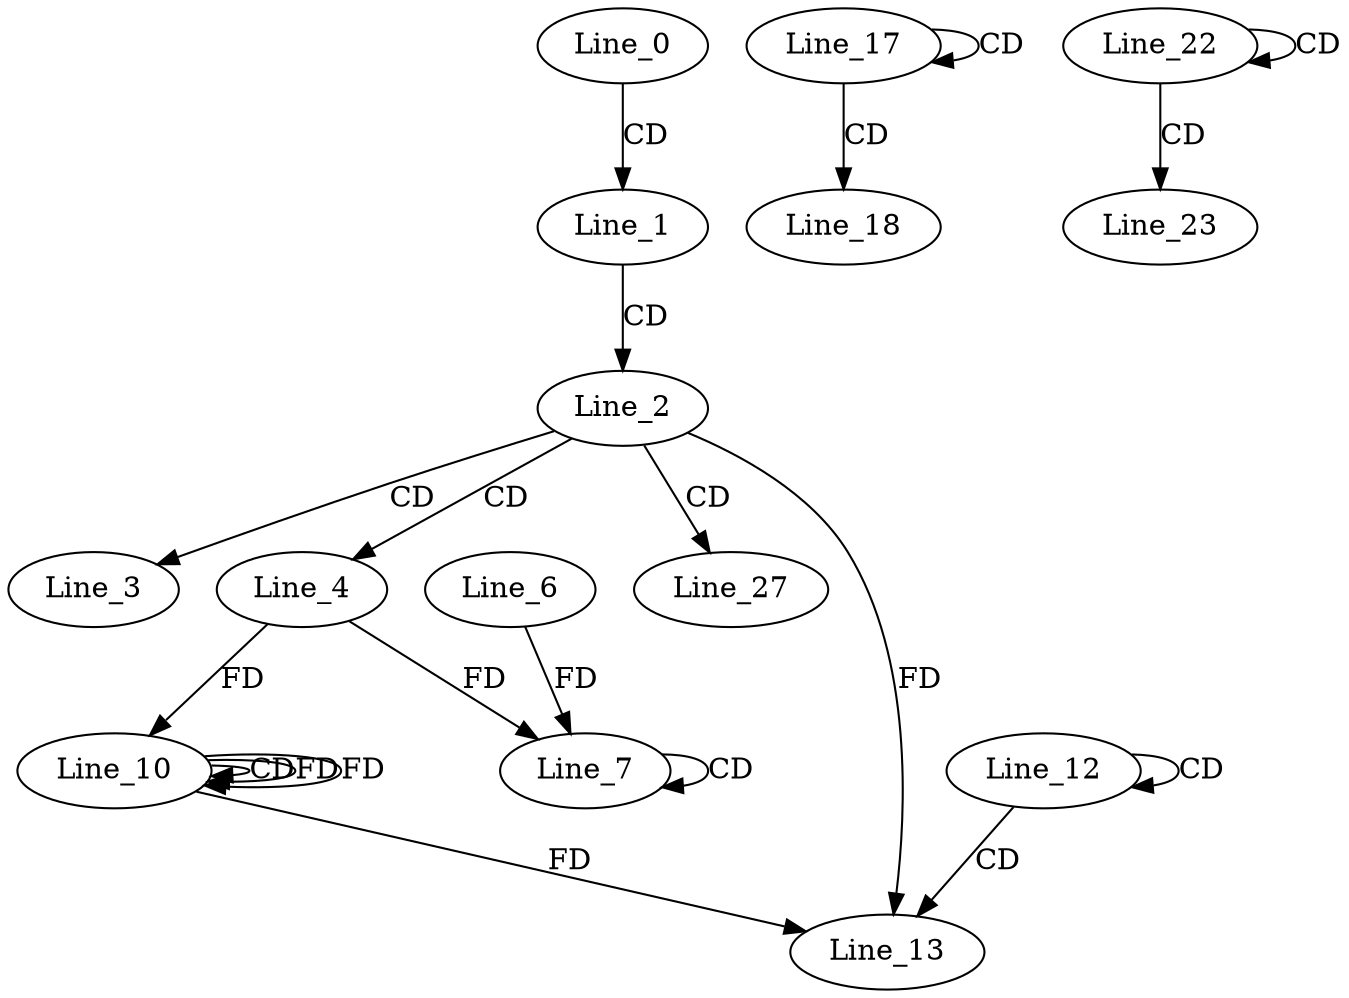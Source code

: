 digraph G {
  Line_0;
  Line_1;
  Line_2;
  Line_3;
  Line_3;
  Line_4;
  Line_7;
  Line_7;
  Line_7;
  Line_6;
  Line_10;
  Line_10;
  Line_10;
  Line_12;
  Line_12;
  Line_13;
  Line_13;
  Line_17;
  Line_17;
  Line_18;
  Line_22;
  Line_22;
  Line_23;
  Line_27;
  Line_0 -> Line_1 [ label="CD" ];
  Line_1 -> Line_2 [ label="CD" ];
  Line_2 -> Line_3 [ label="CD" ];
  Line_2 -> Line_4 [ label="CD" ];
  Line_4 -> Line_7 [ label="FD" ];
  Line_7 -> Line_7 [ label="CD" ];
  Line_6 -> Line_7 [ label="FD" ];
  Line_4 -> Line_10 [ label="FD" ];
  Line_10 -> Line_10 [ label="CD" ];
  Line_10 -> Line_10 [ label="FD" ];
  Line_12 -> Line_12 [ label="CD" ];
  Line_12 -> Line_13 [ label="CD" ];
  Line_2 -> Line_13 [ label="FD" ];
  Line_10 -> Line_13 [ label="FD" ];
  Line_17 -> Line_17 [ label="CD" ];
  Line_17 -> Line_18 [ label="CD" ];
  Line_22 -> Line_22 [ label="CD" ];
  Line_22 -> Line_23 [ label="CD" ];
  Line_2 -> Line_27 [ label="CD" ];
  Line_10 -> Line_10 [ label="FD" ];
}
